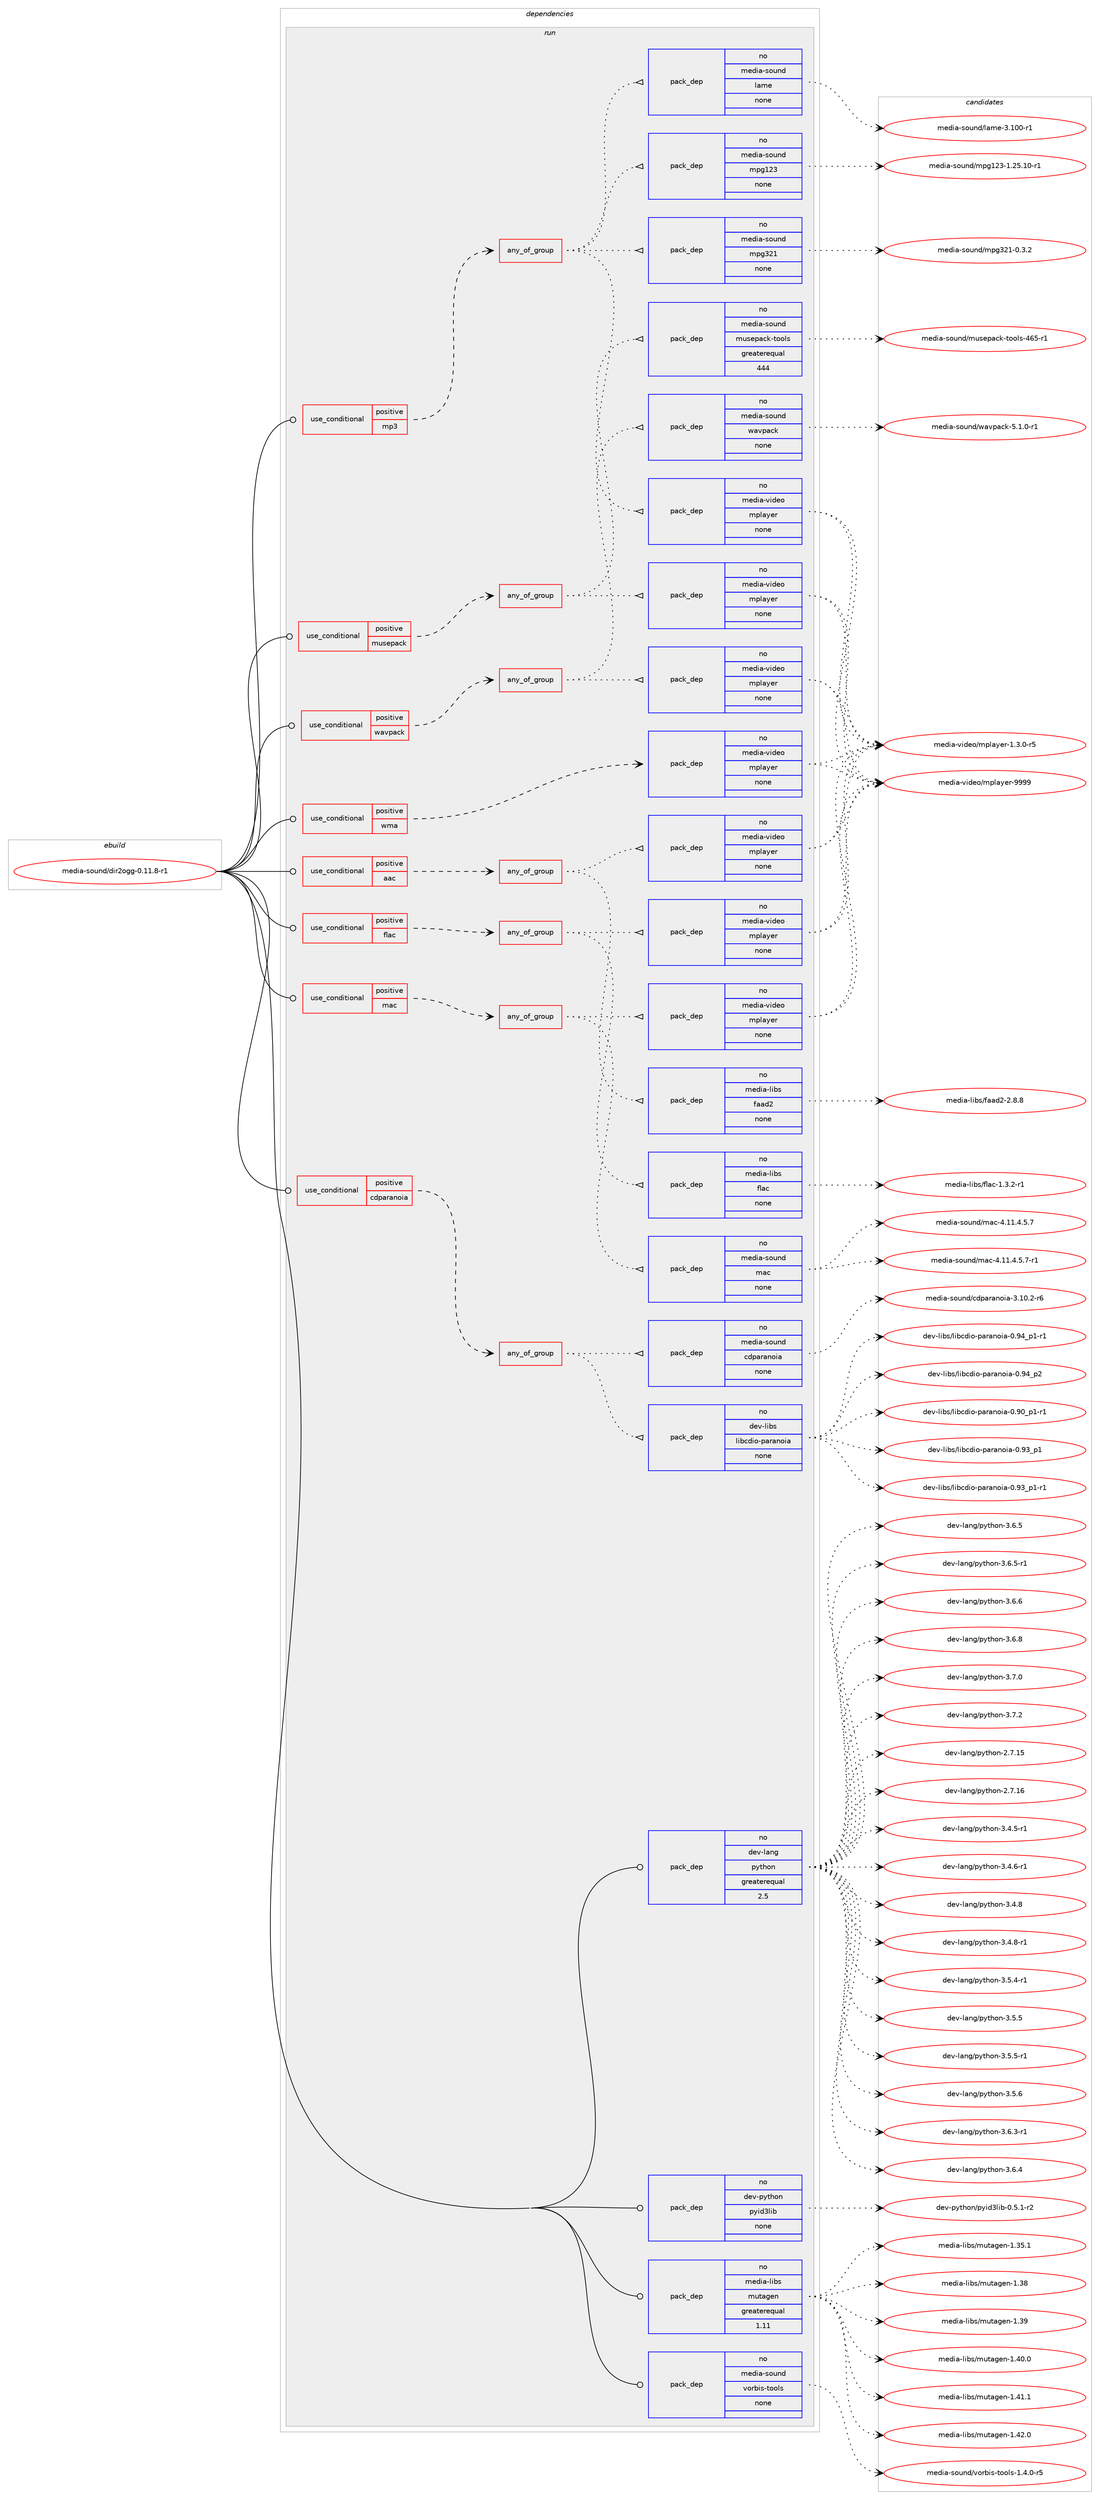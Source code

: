 digraph prolog {

# *************
# Graph options
# *************

newrank=true;
concentrate=true;
compound=true;
graph [rankdir=LR,fontname=Helvetica,fontsize=10,ranksep=1.5];#, ranksep=2.5, nodesep=0.2];
edge  [arrowhead=vee];
node  [fontname=Helvetica,fontsize=10];

# **********
# The ebuild
# **********

subgraph cluster_leftcol {
color=gray;
rank=same;
label=<<i>ebuild</i>>;
id [label="media-sound/dir2ogg-0.11.8-r1", color=red, width=4, href="../media-sound/dir2ogg-0.11.8-r1.svg"];
}

# ****************
# The dependencies
# ****************

subgraph cluster_midcol {
color=gray;
label=<<i>dependencies</i>>;
subgraph cluster_compile {
fillcolor="#eeeeee";
style=filled;
label=<<i>compile</i>>;
}
subgraph cluster_compileandrun {
fillcolor="#eeeeee";
style=filled;
label=<<i>compile and run</i>>;
}
subgraph cluster_run {
fillcolor="#eeeeee";
style=filled;
label=<<i>run</i>>;
subgraph cond437094 {
dependency1625513 [label=<<TABLE BORDER="0" CELLBORDER="1" CELLSPACING="0" CELLPADDING="4"><TR><TD ROWSPAN="3" CELLPADDING="10">use_conditional</TD></TR><TR><TD>positive</TD></TR><TR><TD>aac</TD></TR></TABLE>>, shape=none, color=red];
subgraph any25452 {
dependency1625514 [label=<<TABLE BORDER="0" CELLBORDER="1" CELLSPACING="0" CELLPADDING="4"><TR><TD CELLPADDING="10">any_of_group</TD></TR></TABLE>>, shape=none, color=red];subgraph pack1162197 {
dependency1625515 [label=<<TABLE BORDER="0" CELLBORDER="1" CELLSPACING="0" CELLPADDING="4" WIDTH="220"><TR><TD ROWSPAN="6" CELLPADDING="30">pack_dep</TD></TR><TR><TD WIDTH="110">no</TD></TR><TR><TD>media-libs</TD></TR><TR><TD>faad2</TD></TR><TR><TD>none</TD></TR><TR><TD></TD></TR></TABLE>>, shape=none, color=blue];
}
dependency1625514:e -> dependency1625515:w [weight=20,style="dotted",arrowhead="oinv"];
subgraph pack1162198 {
dependency1625516 [label=<<TABLE BORDER="0" CELLBORDER="1" CELLSPACING="0" CELLPADDING="4" WIDTH="220"><TR><TD ROWSPAN="6" CELLPADDING="30">pack_dep</TD></TR><TR><TD WIDTH="110">no</TD></TR><TR><TD>media-video</TD></TR><TR><TD>mplayer</TD></TR><TR><TD>none</TD></TR><TR><TD></TD></TR></TABLE>>, shape=none, color=blue];
}
dependency1625514:e -> dependency1625516:w [weight=20,style="dotted",arrowhead="oinv"];
}
dependency1625513:e -> dependency1625514:w [weight=20,style="dashed",arrowhead="vee"];
}
id:e -> dependency1625513:w [weight=20,style="solid",arrowhead="odot"];
subgraph cond437095 {
dependency1625517 [label=<<TABLE BORDER="0" CELLBORDER="1" CELLSPACING="0" CELLPADDING="4"><TR><TD ROWSPAN="3" CELLPADDING="10">use_conditional</TD></TR><TR><TD>positive</TD></TR><TR><TD>cdparanoia</TD></TR></TABLE>>, shape=none, color=red];
subgraph any25453 {
dependency1625518 [label=<<TABLE BORDER="0" CELLBORDER="1" CELLSPACING="0" CELLPADDING="4"><TR><TD CELLPADDING="10">any_of_group</TD></TR></TABLE>>, shape=none, color=red];subgraph pack1162199 {
dependency1625519 [label=<<TABLE BORDER="0" CELLBORDER="1" CELLSPACING="0" CELLPADDING="4" WIDTH="220"><TR><TD ROWSPAN="6" CELLPADDING="30">pack_dep</TD></TR><TR><TD WIDTH="110">no</TD></TR><TR><TD>dev-libs</TD></TR><TR><TD>libcdio-paranoia</TD></TR><TR><TD>none</TD></TR><TR><TD></TD></TR></TABLE>>, shape=none, color=blue];
}
dependency1625518:e -> dependency1625519:w [weight=20,style="dotted",arrowhead="oinv"];
subgraph pack1162200 {
dependency1625520 [label=<<TABLE BORDER="0" CELLBORDER="1" CELLSPACING="0" CELLPADDING="4" WIDTH="220"><TR><TD ROWSPAN="6" CELLPADDING="30">pack_dep</TD></TR><TR><TD WIDTH="110">no</TD></TR><TR><TD>media-sound</TD></TR><TR><TD>cdparanoia</TD></TR><TR><TD>none</TD></TR><TR><TD></TD></TR></TABLE>>, shape=none, color=blue];
}
dependency1625518:e -> dependency1625520:w [weight=20,style="dotted",arrowhead="oinv"];
}
dependency1625517:e -> dependency1625518:w [weight=20,style="dashed",arrowhead="vee"];
}
id:e -> dependency1625517:w [weight=20,style="solid",arrowhead="odot"];
subgraph cond437096 {
dependency1625521 [label=<<TABLE BORDER="0" CELLBORDER="1" CELLSPACING="0" CELLPADDING="4"><TR><TD ROWSPAN="3" CELLPADDING="10">use_conditional</TD></TR><TR><TD>positive</TD></TR><TR><TD>flac</TD></TR></TABLE>>, shape=none, color=red];
subgraph any25454 {
dependency1625522 [label=<<TABLE BORDER="0" CELLBORDER="1" CELLSPACING="0" CELLPADDING="4"><TR><TD CELLPADDING="10">any_of_group</TD></TR></TABLE>>, shape=none, color=red];subgraph pack1162201 {
dependency1625523 [label=<<TABLE BORDER="0" CELLBORDER="1" CELLSPACING="0" CELLPADDING="4" WIDTH="220"><TR><TD ROWSPAN="6" CELLPADDING="30">pack_dep</TD></TR><TR><TD WIDTH="110">no</TD></TR><TR><TD>media-libs</TD></TR><TR><TD>flac</TD></TR><TR><TD>none</TD></TR><TR><TD></TD></TR></TABLE>>, shape=none, color=blue];
}
dependency1625522:e -> dependency1625523:w [weight=20,style="dotted",arrowhead="oinv"];
subgraph pack1162202 {
dependency1625524 [label=<<TABLE BORDER="0" CELLBORDER="1" CELLSPACING="0" CELLPADDING="4" WIDTH="220"><TR><TD ROWSPAN="6" CELLPADDING="30">pack_dep</TD></TR><TR><TD WIDTH="110">no</TD></TR><TR><TD>media-video</TD></TR><TR><TD>mplayer</TD></TR><TR><TD>none</TD></TR><TR><TD></TD></TR></TABLE>>, shape=none, color=blue];
}
dependency1625522:e -> dependency1625524:w [weight=20,style="dotted",arrowhead="oinv"];
}
dependency1625521:e -> dependency1625522:w [weight=20,style="dashed",arrowhead="vee"];
}
id:e -> dependency1625521:w [weight=20,style="solid",arrowhead="odot"];
subgraph cond437097 {
dependency1625525 [label=<<TABLE BORDER="0" CELLBORDER="1" CELLSPACING="0" CELLPADDING="4"><TR><TD ROWSPAN="3" CELLPADDING="10">use_conditional</TD></TR><TR><TD>positive</TD></TR><TR><TD>mac</TD></TR></TABLE>>, shape=none, color=red];
subgraph any25455 {
dependency1625526 [label=<<TABLE BORDER="0" CELLBORDER="1" CELLSPACING="0" CELLPADDING="4"><TR><TD CELLPADDING="10">any_of_group</TD></TR></TABLE>>, shape=none, color=red];subgraph pack1162203 {
dependency1625527 [label=<<TABLE BORDER="0" CELLBORDER="1" CELLSPACING="0" CELLPADDING="4" WIDTH="220"><TR><TD ROWSPAN="6" CELLPADDING="30">pack_dep</TD></TR><TR><TD WIDTH="110">no</TD></TR><TR><TD>media-sound</TD></TR><TR><TD>mac</TD></TR><TR><TD>none</TD></TR><TR><TD></TD></TR></TABLE>>, shape=none, color=blue];
}
dependency1625526:e -> dependency1625527:w [weight=20,style="dotted",arrowhead="oinv"];
subgraph pack1162204 {
dependency1625528 [label=<<TABLE BORDER="0" CELLBORDER="1" CELLSPACING="0" CELLPADDING="4" WIDTH="220"><TR><TD ROWSPAN="6" CELLPADDING="30">pack_dep</TD></TR><TR><TD WIDTH="110">no</TD></TR><TR><TD>media-video</TD></TR><TR><TD>mplayer</TD></TR><TR><TD>none</TD></TR><TR><TD></TD></TR></TABLE>>, shape=none, color=blue];
}
dependency1625526:e -> dependency1625528:w [weight=20,style="dotted",arrowhead="oinv"];
}
dependency1625525:e -> dependency1625526:w [weight=20,style="dashed",arrowhead="vee"];
}
id:e -> dependency1625525:w [weight=20,style="solid",arrowhead="odot"];
subgraph cond437098 {
dependency1625529 [label=<<TABLE BORDER="0" CELLBORDER="1" CELLSPACING="0" CELLPADDING="4"><TR><TD ROWSPAN="3" CELLPADDING="10">use_conditional</TD></TR><TR><TD>positive</TD></TR><TR><TD>mp3</TD></TR></TABLE>>, shape=none, color=red];
subgraph any25456 {
dependency1625530 [label=<<TABLE BORDER="0" CELLBORDER="1" CELLSPACING="0" CELLPADDING="4"><TR><TD CELLPADDING="10">any_of_group</TD></TR></TABLE>>, shape=none, color=red];subgraph pack1162205 {
dependency1625531 [label=<<TABLE BORDER="0" CELLBORDER="1" CELLSPACING="0" CELLPADDING="4" WIDTH="220"><TR><TD ROWSPAN="6" CELLPADDING="30">pack_dep</TD></TR><TR><TD WIDTH="110">no</TD></TR><TR><TD>media-sound</TD></TR><TR><TD>mpg123</TD></TR><TR><TD>none</TD></TR><TR><TD></TD></TR></TABLE>>, shape=none, color=blue];
}
dependency1625530:e -> dependency1625531:w [weight=20,style="dotted",arrowhead="oinv"];
subgraph pack1162206 {
dependency1625532 [label=<<TABLE BORDER="0" CELLBORDER="1" CELLSPACING="0" CELLPADDING="4" WIDTH="220"><TR><TD ROWSPAN="6" CELLPADDING="30">pack_dep</TD></TR><TR><TD WIDTH="110">no</TD></TR><TR><TD>media-sound</TD></TR><TR><TD>lame</TD></TR><TR><TD>none</TD></TR><TR><TD></TD></TR></TABLE>>, shape=none, color=blue];
}
dependency1625530:e -> dependency1625532:w [weight=20,style="dotted",arrowhead="oinv"];
subgraph pack1162207 {
dependency1625533 [label=<<TABLE BORDER="0" CELLBORDER="1" CELLSPACING="0" CELLPADDING="4" WIDTH="220"><TR><TD ROWSPAN="6" CELLPADDING="30">pack_dep</TD></TR><TR><TD WIDTH="110">no</TD></TR><TR><TD>media-video</TD></TR><TR><TD>mplayer</TD></TR><TR><TD>none</TD></TR><TR><TD></TD></TR></TABLE>>, shape=none, color=blue];
}
dependency1625530:e -> dependency1625533:w [weight=20,style="dotted",arrowhead="oinv"];
subgraph pack1162208 {
dependency1625534 [label=<<TABLE BORDER="0" CELLBORDER="1" CELLSPACING="0" CELLPADDING="4" WIDTH="220"><TR><TD ROWSPAN="6" CELLPADDING="30">pack_dep</TD></TR><TR><TD WIDTH="110">no</TD></TR><TR><TD>media-sound</TD></TR><TR><TD>mpg321</TD></TR><TR><TD>none</TD></TR><TR><TD></TD></TR></TABLE>>, shape=none, color=blue];
}
dependency1625530:e -> dependency1625534:w [weight=20,style="dotted",arrowhead="oinv"];
}
dependency1625529:e -> dependency1625530:w [weight=20,style="dashed",arrowhead="vee"];
}
id:e -> dependency1625529:w [weight=20,style="solid",arrowhead="odot"];
subgraph cond437099 {
dependency1625535 [label=<<TABLE BORDER="0" CELLBORDER="1" CELLSPACING="0" CELLPADDING="4"><TR><TD ROWSPAN="3" CELLPADDING="10">use_conditional</TD></TR><TR><TD>positive</TD></TR><TR><TD>musepack</TD></TR></TABLE>>, shape=none, color=red];
subgraph any25457 {
dependency1625536 [label=<<TABLE BORDER="0" CELLBORDER="1" CELLSPACING="0" CELLPADDING="4"><TR><TD CELLPADDING="10">any_of_group</TD></TR></TABLE>>, shape=none, color=red];subgraph pack1162209 {
dependency1625537 [label=<<TABLE BORDER="0" CELLBORDER="1" CELLSPACING="0" CELLPADDING="4" WIDTH="220"><TR><TD ROWSPAN="6" CELLPADDING="30">pack_dep</TD></TR><TR><TD WIDTH="110">no</TD></TR><TR><TD>media-sound</TD></TR><TR><TD>musepack-tools</TD></TR><TR><TD>greaterequal</TD></TR><TR><TD>444</TD></TR></TABLE>>, shape=none, color=blue];
}
dependency1625536:e -> dependency1625537:w [weight=20,style="dotted",arrowhead="oinv"];
subgraph pack1162210 {
dependency1625538 [label=<<TABLE BORDER="0" CELLBORDER="1" CELLSPACING="0" CELLPADDING="4" WIDTH="220"><TR><TD ROWSPAN="6" CELLPADDING="30">pack_dep</TD></TR><TR><TD WIDTH="110">no</TD></TR><TR><TD>media-video</TD></TR><TR><TD>mplayer</TD></TR><TR><TD>none</TD></TR><TR><TD></TD></TR></TABLE>>, shape=none, color=blue];
}
dependency1625536:e -> dependency1625538:w [weight=20,style="dotted",arrowhead="oinv"];
}
dependency1625535:e -> dependency1625536:w [weight=20,style="dashed",arrowhead="vee"];
}
id:e -> dependency1625535:w [weight=20,style="solid",arrowhead="odot"];
subgraph cond437100 {
dependency1625539 [label=<<TABLE BORDER="0" CELLBORDER="1" CELLSPACING="0" CELLPADDING="4"><TR><TD ROWSPAN="3" CELLPADDING="10">use_conditional</TD></TR><TR><TD>positive</TD></TR><TR><TD>wavpack</TD></TR></TABLE>>, shape=none, color=red];
subgraph any25458 {
dependency1625540 [label=<<TABLE BORDER="0" CELLBORDER="1" CELLSPACING="0" CELLPADDING="4"><TR><TD CELLPADDING="10">any_of_group</TD></TR></TABLE>>, shape=none, color=red];subgraph pack1162211 {
dependency1625541 [label=<<TABLE BORDER="0" CELLBORDER="1" CELLSPACING="0" CELLPADDING="4" WIDTH="220"><TR><TD ROWSPAN="6" CELLPADDING="30">pack_dep</TD></TR><TR><TD WIDTH="110">no</TD></TR><TR><TD>media-sound</TD></TR><TR><TD>wavpack</TD></TR><TR><TD>none</TD></TR><TR><TD></TD></TR></TABLE>>, shape=none, color=blue];
}
dependency1625540:e -> dependency1625541:w [weight=20,style="dotted",arrowhead="oinv"];
subgraph pack1162212 {
dependency1625542 [label=<<TABLE BORDER="0" CELLBORDER="1" CELLSPACING="0" CELLPADDING="4" WIDTH="220"><TR><TD ROWSPAN="6" CELLPADDING="30">pack_dep</TD></TR><TR><TD WIDTH="110">no</TD></TR><TR><TD>media-video</TD></TR><TR><TD>mplayer</TD></TR><TR><TD>none</TD></TR><TR><TD></TD></TR></TABLE>>, shape=none, color=blue];
}
dependency1625540:e -> dependency1625542:w [weight=20,style="dotted",arrowhead="oinv"];
}
dependency1625539:e -> dependency1625540:w [weight=20,style="dashed",arrowhead="vee"];
}
id:e -> dependency1625539:w [weight=20,style="solid",arrowhead="odot"];
subgraph cond437101 {
dependency1625543 [label=<<TABLE BORDER="0" CELLBORDER="1" CELLSPACING="0" CELLPADDING="4"><TR><TD ROWSPAN="3" CELLPADDING="10">use_conditional</TD></TR><TR><TD>positive</TD></TR><TR><TD>wma</TD></TR></TABLE>>, shape=none, color=red];
subgraph pack1162213 {
dependency1625544 [label=<<TABLE BORDER="0" CELLBORDER="1" CELLSPACING="0" CELLPADDING="4" WIDTH="220"><TR><TD ROWSPAN="6" CELLPADDING="30">pack_dep</TD></TR><TR><TD WIDTH="110">no</TD></TR><TR><TD>media-video</TD></TR><TR><TD>mplayer</TD></TR><TR><TD>none</TD></TR><TR><TD></TD></TR></TABLE>>, shape=none, color=blue];
}
dependency1625543:e -> dependency1625544:w [weight=20,style="dashed",arrowhead="vee"];
}
id:e -> dependency1625543:w [weight=20,style="solid",arrowhead="odot"];
subgraph pack1162214 {
dependency1625545 [label=<<TABLE BORDER="0" CELLBORDER="1" CELLSPACING="0" CELLPADDING="4" WIDTH="220"><TR><TD ROWSPAN="6" CELLPADDING="30">pack_dep</TD></TR><TR><TD WIDTH="110">no</TD></TR><TR><TD>dev-lang</TD></TR><TR><TD>python</TD></TR><TR><TD>greaterequal</TD></TR><TR><TD>2.5</TD></TR></TABLE>>, shape=none, color=blue];
}
id:e -> dependency1625545:w [weight=20,style="solid",arrowhead="odot"];
subgraph pack1162215 {
dependency1625546 [label=<<TABLE BORDER="0" CELLBORDER="1" CELLSPACING="0" CELLPADDING="4" WIDTH="220"><TR><TD ROWSPAN="6" CELLPADDING="30">pack_dep</TD></TR><TR><TD WIDTH="110">no</TD></TR><TR><TD>dev-python</TD></TR><TR><TD>pyid3lib</TD></TR><TR><TD>none</TD></TR><TR><TD></TD></TR></TABLE>>, shape=none, color=blue];
}
id:e -> dependency1625546:w [weight=20,style="solid",arrowhead="odot"];
subgraph pack1162216 {
dependency1625547 [label=<<TABLE BORDER="0" CELLBORDER="1" CELLSPACING="0" CELLPADDING="4" WIDTH="220"><TR><TD ROWSPAN="6" CELLPADDING="30">pack_dep</TD></TR><TR><TD WIDTH="110">no</TD></TR><TR><TD>media-libs</TD></TR><TR><TD>mutagen</TD></TR><TR><TD>greaterequal</TD></TR><TR><TD>1.11</TD></TR></TABLE>>, shape=none, color=blue];
}
id:e -> dependency1625547:w [weight=20,style="solid",arrowhead="odot"];
subgraph pack1162217 {
dependency1625548 [label=<<TABLE BORDER="0" CELLBORDER="1" CELLSPACING="0" CELLPADDING="4" WIDTH="220"><TR><TD ROWSPAN="6" CELLPADDING="30">pack_dep</TD></TR><TR><TD WIDTH="110">no</TD></TR><TR><TD>media-sound</TD></TR><TR><TD>vorbis-tools</TD></TR><TR><TD>none</TD></TR><TR><TD></TD></TR></TABLE>>, shape=none, color=blue];
}
id:e -> dependency1625548:w [weight=20,style="solid",arrowhead="odot"];
}
}

# **************
# The candidates
# **************

subgraph cluster_choices {
rank=same;
color=gray;
label=<<i>candidates</i>>;

subgraph choice1162197 {
color=black;
nodesep=1;
choice10910110010597451081059811547102979710050455046564656 [label="media-libs/faad2-2.8.8", color=red, width=4,href="../media-libs/faad2-2.8.8.svg"];
dependency1625515:e -> choice10910110010597451081059811547102979710050455046564656:w [style=dotted,weight="100"];
}
subgraph choice1162198 {
color=black;
nodesep=1;
choice109101100105974511810510010111147109112108971211011144549465146484511453 [label="media-video/mplayer-1.3.0-r5", color=red, width=4,href="../media-video/mplayer-1.3.0-r5.svg"];
choice109101100105974511810510010111147109112108971211011144557575757 [label="media-video/mplayer-9999", color=red, width=4,href="../media-video/mplayer-9999.svg"];
dependency1625516:e -> choice109101100105974511810510010111147109112108971211011144549465146484511453:w [style=dotted,weight="100"];
dependency1625516:e -> choice109101100105974511810510010111147109112108971211011144557575757:w [style=dotted,weight="100"];
}
subgraph choice1162199 {
color=black;
nodesep=1;
choice100101118451081059811547108105989910010511145112971149711011110597454846574895112494511449 [label="dev-libs/libcdio-paranoia-0.90_p1-r1", color=red, width=4,href="../dev-libs/libcdio-paranoia-0.90_p1-r1.svg"];
choice10010111845108105981154710810598991001051114511297114971101111059745484657519511249 [label="dev-libs/libcdio-paranoia-0.93_p1", color=red, width=4,href="../dev-libs/libcdio-paranoia-0.93_p1.svg"];
choice100101118451081059811547108105989910010511145112971149711011110597454846575195112494511449 [label="dev-libs/libcdio-paranoia-0.93_p1-r1", color=red, width=4,href="../dev-libs/libcdio-paranoia-0.93_p1-r1.svg"];
choice100101118451081059811547108105989910010511145112971149711011110597454846575295112494511449 [label="dev-libs/libcdio-paranoia-0.94_p1-r1", color=red, width=4,href="../dev-libs/libcdio-paranoia-0.94_p1-r1.svg"];
choice10010111845108105981154710810598991001051114511297114971101111059745484657529511250 [label="dev-libs/libcdio-paranoia-0.94_p2", color=red, width=4,href="../dev-libs/libcdio-paranoia-0.94_p2.svg"];
dependency1625519:e -> choice100101118451081059811547108105989910010511145112971149711011110597454846574895112494511449:w [style=dotted,weight="100"];
dependency1625519:e -> choice10010111845108105981154710810598991001051114511297114971101111059745484657519511249:w [style=dotted,weight="100"];
dependency1625519:e -> choice100101118451081059811547108105989910010511145112971149711011110597454846575195112494511449:w [style=dotted,weight="100"];
dependency1625519:e -> choice100101118451081059811547108105989910010511145112971149711011110597454846575295112494511449:w [style=dotted,weight="100"];
dependency1625519:e -> choice10010111845108105981154710810598991001051114511297114971101111059745484657529511250:w [style=dotted,weight="100"];
}
subgraph choice1162200 {
color=black;
nodesep=1;
choice10910110010597451151111171101004799100112971149711011110597455146494846504511454 [label="media-sound/cdparanoia-3.10.2-r6", color=red, width=4,href="../media-sound/cdparanoia-3.10.2-r6.svg"];
dependency1625520:e -> choice10910110010597451151111171101004799100112971149711011110597455146494846504511454:w [style=dotted,weight="100"];
}
subgraph choice1162201 {
color=black;
nodesep=1;
choice1091011001059745108105981154710210897994549465146504511449 [label="media-libs/flac-1.3.2-r1", color=red, width=4,href="../media-libs/flac-1.3.2-r1.svg"];
dependency1625523:e -> choice1091011001059745108105981154710210897994549465146504511449:w [style=dotted,weight="100"];
}
subgraph choice1162202 {
color=black;
nodesep=1;
choice109101100105974511810510010111147109112108971211011144549465146484511453 [label="media-video/mplayer-1.3.0-r5", color=red, width=4,href="../media-video/mplayer-1.3.0-r5.svg"];
choice109101100105974511810510010111147109112108971211011144557575757 [label="media-video/mplayer-9999", color=red, width=4,href="../media-video/mplayer-9999.svg"];
dependency1625524:e -> choice109101100105974511810510010111147109112108971211011144549465146484511453:w [style=dotted,weight="100"];
dependency1625524:e -> choice109101100105974511810510010111147109112108971211011144557575757:w [style=dotted,weight="100"];
}
subgraph choice1162203 {
color=black;
nodesep=1;
choice10910110010597451151111171101004710997994552464949465246534655 [label="media-sound/mac-4.11.4.5.7", color=red, width=4,href="../media-sound/mac-4.11.4.5.7.svg"];
choice109101100105974511511111711010047109979945524649494652465346554511449 [label="media-sound/mac-4.11.4.5.7-r1", color=red, width=4,href="../media-sound/mac-4.11.4.5.7-r1.svg"];
dependency1625527:e -> choice10910110010597451151111171101004710997994552464949465246534655:w [style=dotted,weight="100"];
dependency1625527:e -> choice109101100105974511511111711010047109979945524649494652465346554511449:w [style=dotted,weight="100"];
}
subgraph choice1162204 {
color=black;
nodesep=1;
choice109101100105974511810510010111147109112108971211011144549465146484511453 [label="media-video/mplayer-1.3.0-r5", color=red, width=4,href="../media-video/mplayer-1.3.0-r5.svg"];
choice109101100105974511810510010111147109112108971211011144557575757 [label="media-video/mplayer-9999", color=red, width=4,href="../media-video/mplayer-9999.svg"];
dependency1625528:e -> choice109101100105974511810510010111147109112108971211011144549465146484511453:w [style=dotted,weight="100"];
dependency1625528:e -> choice109101100105974511810510010111147109112108971211011144557575757:w [style=dotted,weight="100"];
}
subgraph choice1162205 {
color=black;
nodesep=1;
choice10910110010597451151111171101004710911210349505145494650534649484511449 [label="media-sound/mpg123-1.25.10-r1", color=red, width=4,href="../media-sound/mpg123-1.25.10-r1.svg"];
dependency1625531:e -> choice10910110010597451151111171101004710911210349505145494650534649484511449:w [style=dotted,weight="100"];
}
subgraph choice1162206 {
color=black;
nodesep=1;
choice109101100105974511511111711010047108971091014551464948484511449 [label="media-sound/lame-3.100-r1", color=red, width=4,href="../media-sound/lame-3.100-r1.svg"];
dependency1625532:e -> choice109101100105974511511111711010047108971091014551464948484511449:w [style=dotted,weight="100"];
}
subgraph choice1162207 {
color=black;
nodesep=1;
choice109101100105974511810510010111147109112108971211011144549465146484511453 [label="media-video/mplayer-1.3.0-r5", color=red, width=4,href="../media-video/mplayer-1.3.0-r5.svg"];
choice109101100105974511810510010111147109112108971211011144557575757 [label="media-video/mplayer-9999", color=red, width=4,href="../media-video/mplayer-9999.svg"];
dependency1625533:e -> choice109101100105974511810510010111147109112108971211011144549465146484511453:w [style=dotted,weight="100"];
dependency1625533:e -> choice109101100105974511810510010111147109112108971211011144557575757:w [style=dotted,weight="100"];
}
subgraph choice1162208 {
color=black;
nodesep=1;
choice109101100105974511511111711010047109112103515049454846514650 [label="media-sound/mpg321-0.3.2", color=red, width=4,href="../media-sound/mpg321-0.3.2.svg"];
dependency1625534:e -> choice109101100105974511511111711010047109112103515049454846514650:w [style=dotted,weight="100"];
}
subgraph choice1162209 {
color=black;
nodesep=1;
choice109101100105974511511111711010047109117115101112979910745116111111108115455254534511449 [label="media-sound/musepack-tools-465-r1", color=red, width=4,href="../media-sound/musepack-tools-465-r1.svg"];
dependency1625537:e -> choice109101100105974511511111711010047109117115101112979910745116111111108115455254534511449:w [style=dotted,weight="100"];
}
subgraph choice1162210 {
color=black;
nodesep=1;
choice109101100105974511810510010111147109112108971211011144549465146484511453 [label="media-video/mplayer-1.3.0-r5", color=red, width=4,href="../media-video/mplayer-1.3.0-r5.svg"];
choice109101100105974511810510010111147109112108971211011144557575757 [label="media-video/mplayer-9999", color=red, width=4,href="../media-video/mplayer-9999.svg"];
dependency1625538:e -> choice109101100105974511810510010111147109112108971211011144549465146484511453:w [style=dotted,weight="100"];
dependency1625538:e -> choice109101100105974511810510010111147109112108971211011144557575757:w [style=dotted,weight="100"];
}
subgraph choice1162211 {
color=black;
nodesep=1;
choice1091011001059745115111117110100471199711811297991074553464946484511449 [label="media-sound/wavpack-5.1.0-r1", color=red, width=4,href="../media-sound/wavpack-5.1.0-r1.svg"];
dependency1625541:e -> choice1091011001059745115111117110100471199711811297991074553464946484511449:w [style=dotted,weight="100"];
}
subgraph choice1162212 {
color=black;
nodesep=1;
choice109101100105974511810510010111147109112108971211011144549465146484511453 [label="media-video/mplayer-1.3.0-r5", color=red, width=4,href="../media-video/mplayer-1.3.0-r5.svg"];
choice109101100105974511810510010111147109112108971211011144557575757 [label="media-video/mplayer-9999", color=red, width=4,href="../media-video/mplayer-9999.svg"];
dependency1625542:e -> choice109101100105974511810510010111147109112108971211011144549465146484511453:w [style=dotted,weight="100"];
dependency1625542:e -> choice109101100105974511810510010111147109112108971211011144557575757:w [style=dotted,weight="100"];
}
subgraph choice1162213 {
color=black;
nodesep=1;
choice109101100105974511810510010111147109112108971211011144549465146484511453 [label="media-video/mplayer-1.3.0-r5", color=red, width=4,href="../media-video/mplayer-1.3.0-r5.svg"];
choice109101100105974511810510010111147109112108971211011144557575757 [label="media-video/mplayer-9999", color=red, width=4,href="../media-video/mplayer-9999.svg"];
dependency1625544:e -> choice109101100105974511810510010111147109112108971211011144549465146484511453:w [style=dotted,weight="100"];
dependency1625544:e -> choice109101100105974511810510010111147109112108971211011144557575757:w [style=dotted,weight="100"];
}
subgraph choice1162214 {
color=black;
nodesep=1;
choice10010111845108971101034711212111610411111045504655464953 [label="dev-lang/python-2.7.15", color=red, width=4,href="../dev-lang/python-2.7.15.svg"];
choice10010111845108971101034711212111610411111045504655464954 [label="dev-lang/python-2.7.16", color=red, width=4,href="../dev-lang/python-2.7.16.svg"];
choice1001011184510897110103471121211161041111104551465246534511449 [label="dev-lang/python-3.4.5-r1", color=red, width=4,href="../dev-lang/python-3.4.5-r1.svg"];
choice1001011184510897110103471121211161041111104551465246544511449 [label="dev-lang/python-3.4.6-r1", color=red, width=4,href="../dev-lang/python-3.4.6-r1.svg"];
choice100101118451089711010347112121116104111110455146524656 [label="dev-lang/python-3.4.8", color=red, width=4,href="../dev-lang/python-3.4.8.svg"];
choice1001011184510897110103471121211161041111104551465246564511449 [label="dev-lang/python-3.4.8-r1", color=red, width=4,href="../dev-lang/python-3.4.8-r1.svg"];
choice1001011184510897110103471121211161041111104551465346524511449 [label="dev-lang/python-3.5.4-r1", color=red, width=4,href="../dev-lang/python-3.5.4-r1.svg"];
choice100101118451089711010347112121116104111110455146534653 [label="dev-lang/python-3.5.5", color=red, width=4,href="../dev-lang/python-3.5.5.svg"];
choice1001011184510897110103471121211161041111104551465346534511449 [label="dev-lang/python-3.5.5-r1", color=red, width=4,href="../dev-lang/python-3.5.5-r1.svg"];
choice100101118451089711010347112121116104111110455146534654 [label="dev-lang/python-3.5.6", color=red, width=4,href="../dev-lang/python-3.5.6.svg"];
choice1001011184510897110103471121211161041111104551465446514511449 [label="dev-lang/python-3.6.3-r1", color=red, width=4,href="../dev-lang/python-3.6.3-r1.svg"];
choice100101118451089711010347112121116104111110455146544652 [label="dev-lang/python-3.6.4", color=red, width=4,href="../dev-lang/python-3.6.4.svg"];
choice100101118451089711010347112121116104111110455146544653 [label="dev-lang/python-3.6.5", color=red, width=4,href="../dev-lang/python-3.6.5.svg"];
choice1001011184510897110103471121211161041111104551465446534511449 [label="dev-lang/python-3.6.5-r1", color=red, width=4,href="../dev-lang/python-3.6.5-r1.svg"];
choice100101118451089711010347112121116104111110455146544654 [label="dev-lang/python-3.6.6", color=red, width=4,href="../dev-lang/python-3.6.6.svg"];
choice100101118451089711010347112121116104111110455146544656 [label="dev-lang/python-3.6.8", color=red, width=4,href="../dev-lang/python-3.6.8.svg"];
choice100101118451089711010347112121116104111110455146554648 [label="dev-lang/python-3.7.0", color=red, width=4,href="../dev-lang/python-3.7.0.svg"];
choice100101118451089711010347112121116104111110455146554650 [label="dev-lang/python-3.7.2", color=red, width=4,href="../dev-lang/python-3.7.2.svg"];
dependency1625545:e -> choice10010111845108971101034711212111610411111045504655464953:w [style=dotted,weight="100"];
dependency1625545:e -> choice10010111845108971101034711212111610411111045504655464954:w [style=dotted,weight="100"];
dependency1625545:e -> choice1001011184510897110103471121211161041111104551465246534511449:w [style=dotted,weight="100"];
dependency1625545:e -> choice1001011184510897110103471121211161041111104551465246544511449:w [style=dotted,weight="100"];
dependency1625545:e -> choice100101118451089711010347112121116104111110455146524656:w [style=dotted,weight="100"];
dependency1625545:e -> choice1001011184510897110103471121211161041111104551465246564511449:w [style=dotted,weight="100"];
dependency1625545:e -> choice1001011184510897110103471121211161041111104551465346524511449:w [style=dotted,weight="100"];
dependency1625545:e -> choice100101118451089711010347112121116104111110455146534653:w [style=dotted,weight="100"];
dependency1625545:e -> choice1001011184510897110103471121211161041111104551465346534511449:w [style=dotted,weight="100"];
dependency1625545:e -> choice100101118451089711010347112121116104111110455146534654:w [style=dotted,weight="100"];
dependency1625545:e -> choice1001011184510897110103471121211161041111104551465446514511449:w [style=dotted,weight="100"];
dependency1625545:e -> choice100101118451089711010347112121116104111110455146544652:w [style=dotted,weight="100"];
dependency1625545:e -> choice100101118451089711010347112121116104111110455146544653:w [style=dotted,weight="100"];
dependency1625545:e -> choice1001011184510897110103471121211161041111104551465446534511449:w [style=dotted,weight="100"];
dependency1625545:e -> choice100101118451089711010347112121116104111110455146544654:w [style=dotted,weight="100"];
dependency1625545:e -> choice100101118451089711010347112121116104111110455146544656:w [style=dotted,weight="100"];
dependency1625545:e -> choice100101118451089711010347112121116104111110455146554648:w [style=dotted,weight="100"];
dependency1625545:e -> choice100101118451089711010347112121116104111110455146554650:w [style=dotted,weight="100"];
}
subgraph choice1162215 {
color=black;
nodesep=1;
choice100101118451121211161041111104711212110510051108105984548465346494511450 [label="dev-python/pyid3lib-0.5.1-r2", color=red, width=4,href="../dev-python/pyid3lib-0.5.1-r2.svg"];
dependency1625546:e -> choice100101118451121211161041111104711212110510051108105984548465346494511450:w [style=dotted,weight="100"];
}
subgraph choice1162216 {
color=black;
nodesep=1;
choice109101100105974510810598115471091171169710310111045494651534649 [label="media-libs/mutagen-1.35.1", color=red, width=4,href="../media-libs/mutagen-1.35.1.svg"];
choice10910110010597451081059811547109117116971031011104549465156 [label="media-libs/mutagen-1.38", color=red, width=4,href="../media-libs/mutagen-1.38.svg"];
choice10910110010597451081059811547109117116971031011104549465157 [label="media-libs/mutagen-1.39", color=red, width=4,href="../media-libs/mutagen-1.39.svg"];
choice109101100105974510810598115471091171169710310111045494652484648 [label="media-libs/mutagen-1.40.0", color=red, width=4,href="../media-libs/mutagen-1.40.0.svg"];
choice109101100105974510810598115471091171169710310111045494652494649 [label="media-libs/mutagen-1.41.1", color=red, width=4,href="../media-libs/mutagen-1.41.1.svg"];
choice109101100105974510810598115471091171169710310111045494652504648 [label="media-libs/mutagen-1.42.0", color=red, width=4,href="../media-libs/mutagen-1.42.0.svg"];
dependency1625547:e -> choice109101100105974510810598115471091171169710310111045494651534649:w [style=dotted,weight="100"];
dependency1625547:e -> choice10910110010597451081059811547109117116971031011104549465156:w [style=dotted,weight="100"];
dependency1625547:e -> choice10910110010597451081059811547109117116971031011104549465157:w [style=dotted,weight="100"];
dependency1625547:e -> choice109101100105974510810598115471091171169710310111045494652484648:w [style=dotted,weight="100"];
dependency1625547:e -> choice109101100105974510810598115471091171169710310111045494652494649:w [style=dotted,weight="100"];
dependency1625547:e -> choice109101100105974510810598115471091171169710310111045494652504648:w [style=dotted,weight="100"];
}
subgraph choice1162217 {
color=black;
nodesep=1;
choice10910110010597451151111171101004711811111498105115451161111111081154549465246484511453 [label="media-sound/vorbis-tools-1.4.0-r5", color=red, width=4,href="../media-sound/vorbis-tools-1.4.0-r5.svg"];
dependency1625548:e -> choice10910110010597451151111171101004711811111498105115451161111111081154549465246484511453:w [style=dotted,weight="100"];
}
}

}

